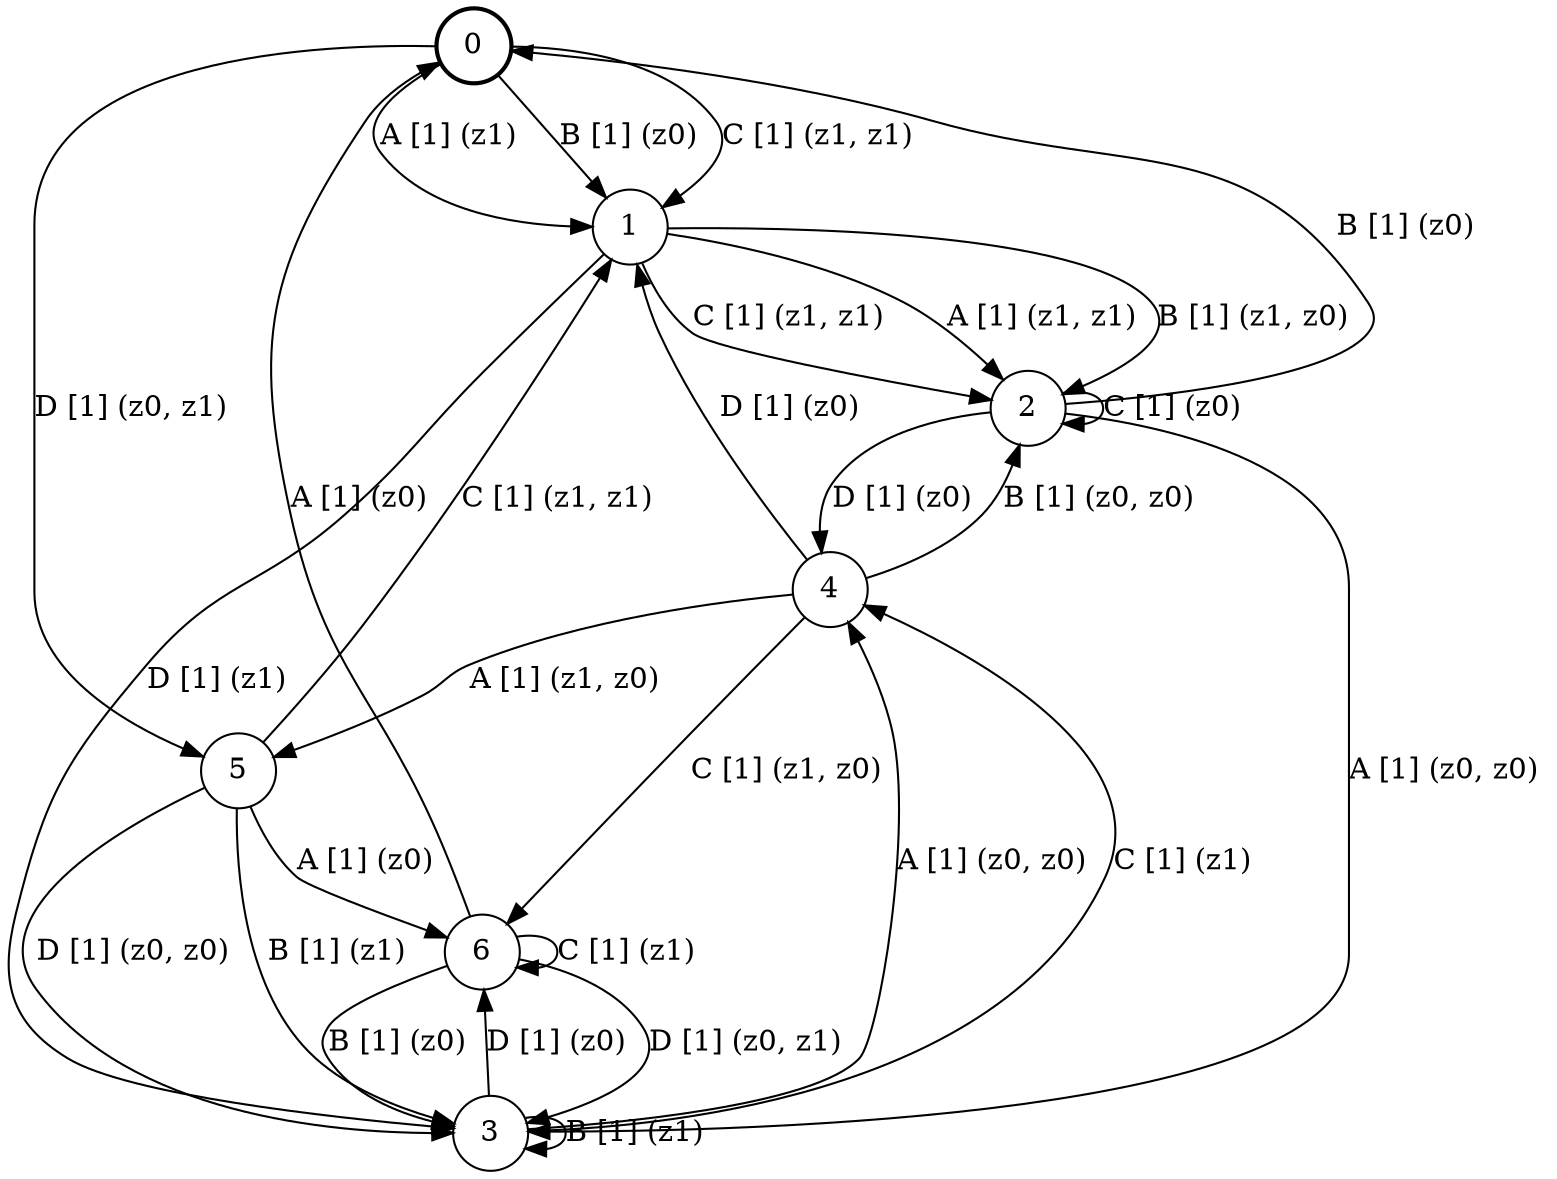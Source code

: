 # generated file, don't try to modify
# command: dot -Tpng <filename> > tree.png
digraph Automaton {
    node [shape = circle];
    0 [style = "bold"];
    0 -> 1 [label = "A [1] (z1) "];
    0 -> 1 [label = "B [1] (z0) "];
    0 -> 1 [label = "C [1] (z1, z1) "];
    0 -> 5 [label = "D [1] (z0, z1) "];
    1 -> 2 [label = "A [1] (z1, z1) "];
    1 -> 2 [label = "B [1] (z1, z0) "];
    1 -> 2 [label = "C [1] (z1, z1) "];
    1 -> 3 [label = "D [1] (z1) "];
    2 -> 3 [label = "A [1] (z0, z0) "];
    2 -> 0 [label = "B [1] (z0) "];
    2 -> 2 [label = "C [1] (z0) "];
    2 -> 4 [label = "D [1] (z0) "];
    3 -> 4 [label = "A [1] (z0, z0) "];
    3 -> 3 [label = "B [1] (z1) "];
    3 -> 4 [label = "C [1] (z1) "];
    3 -> 6 [label = "D [1] (z0) "];
    4 -> 5 [label = "A [1] (z1, z0) "];
    4 -> 2 [label = "B [1] (z0, z0) "];
    4 -> 6 [label = "C [1] (z1, z0) "];
    4 -> 1 [label = "D [1] (z0) "];
    5 -> 6 [label = "A [1] (z0) "];
    5 -> 3 [label = "B [1] (z1) "];
    5 -> 1 [label = "C [1] (z1, z1) "];
    5 -> 3 [label = "D [1] (z0, z0) "];
    6 -> 0 [label = "A [1] (z0) "];
    6 -> 3 [label = "B [1] (z0) "];
    6 -> 6 [label = "C [1] (z1) "];
    6 -> 3 [label = "D [1] (z0, z1) "];
}
